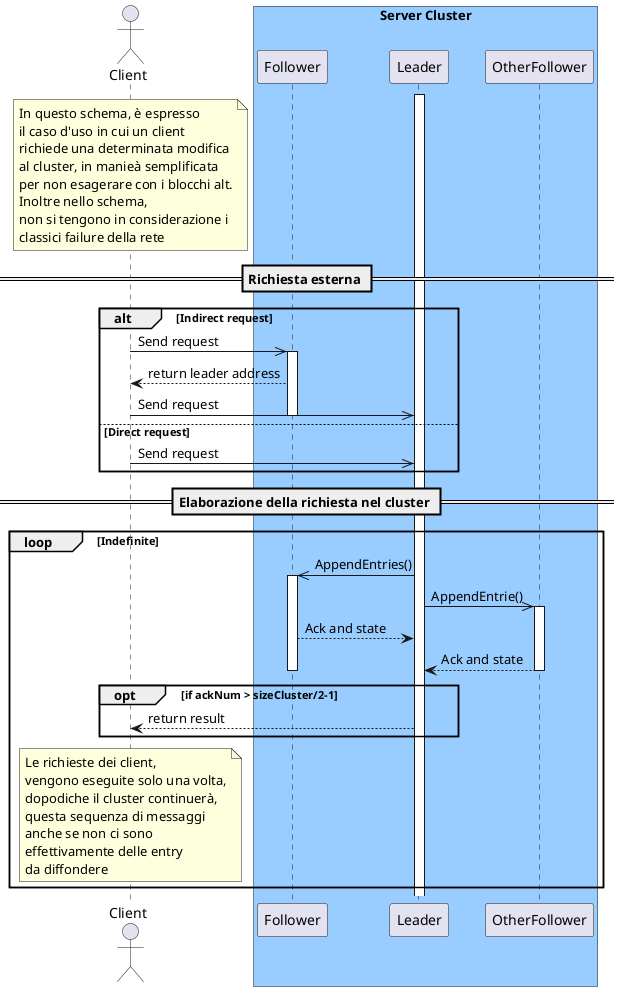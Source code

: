 @startuml
    
  actor "Client"  
  box "Server Cluster" #99CCFF
    participant "Follower" as Follower
    participant "Leader" as Leader
    participant "OtherFollower" as OtherFollower
	end box
  activate Leader

  note Over Client 
    In questo schema, è espresso 
    il caso d'uso in cui un client 
    richiede una determinata modifica
    al cluster, in manieà semplificata
    per non esagerare con i blocchi alt.
    Inoltre nello schema,
    non si tengono in considerazione i
    classici failure della rete
  end note
  == Richiesta esterna ==
  alt Indirect request
  Client ->> Follower : Send request 
  activate Follower
  Follower --> Client : return leader address
  Client ->> Leader : Send request
  deactivate Follower
  else Direct request
  Client ->> Leader : Send request
  end group
  == Elaborazione della richiesta nel cluster ==
  loop Indefinite
    Leader ->> Follower : AppendEntries()
    activate Follower
    Leader ->> OtherFollower : AppendEntrie()
    activate OtherFollower
    Follower --> Leader : Ack and state
    OtherFollower --> Leader : Ack and state
    deactivate Follower
    deactivate OtherFollower
      opt if ackNum > sizeCluster/2-1
        Leader --> Client : return result
    end group
    note Over Client 
      Le richieste dei client, 
      vengono eseguite solo una volta,
      dopodiche il cluster continuerà,
      questa sequenza di messaggi
      anche se non ci sono 
      effettivamente delle entry
      da diffondere
    end note
  end group
@enduml